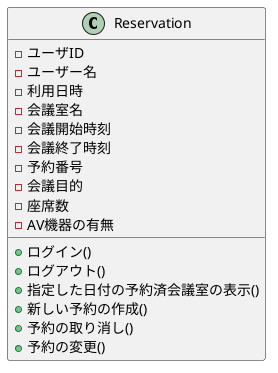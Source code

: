 @startuml
class Reservation {
 - ユーザID
 - ユーザー名
 - 利用日時
 - 会議室名
 - 会議開始時刻
 - 会議終了時刻
 - 予約番号
 - 会議目的
 - 座席数
 - AV機器の有無

 + ログイン()
 + ログアウト()
 + 指定した日付の予約済会議室の表示()
 + 新しい予約の作成()
 + 予約の取り消し()
 + 予約の変更()
}
@enduml